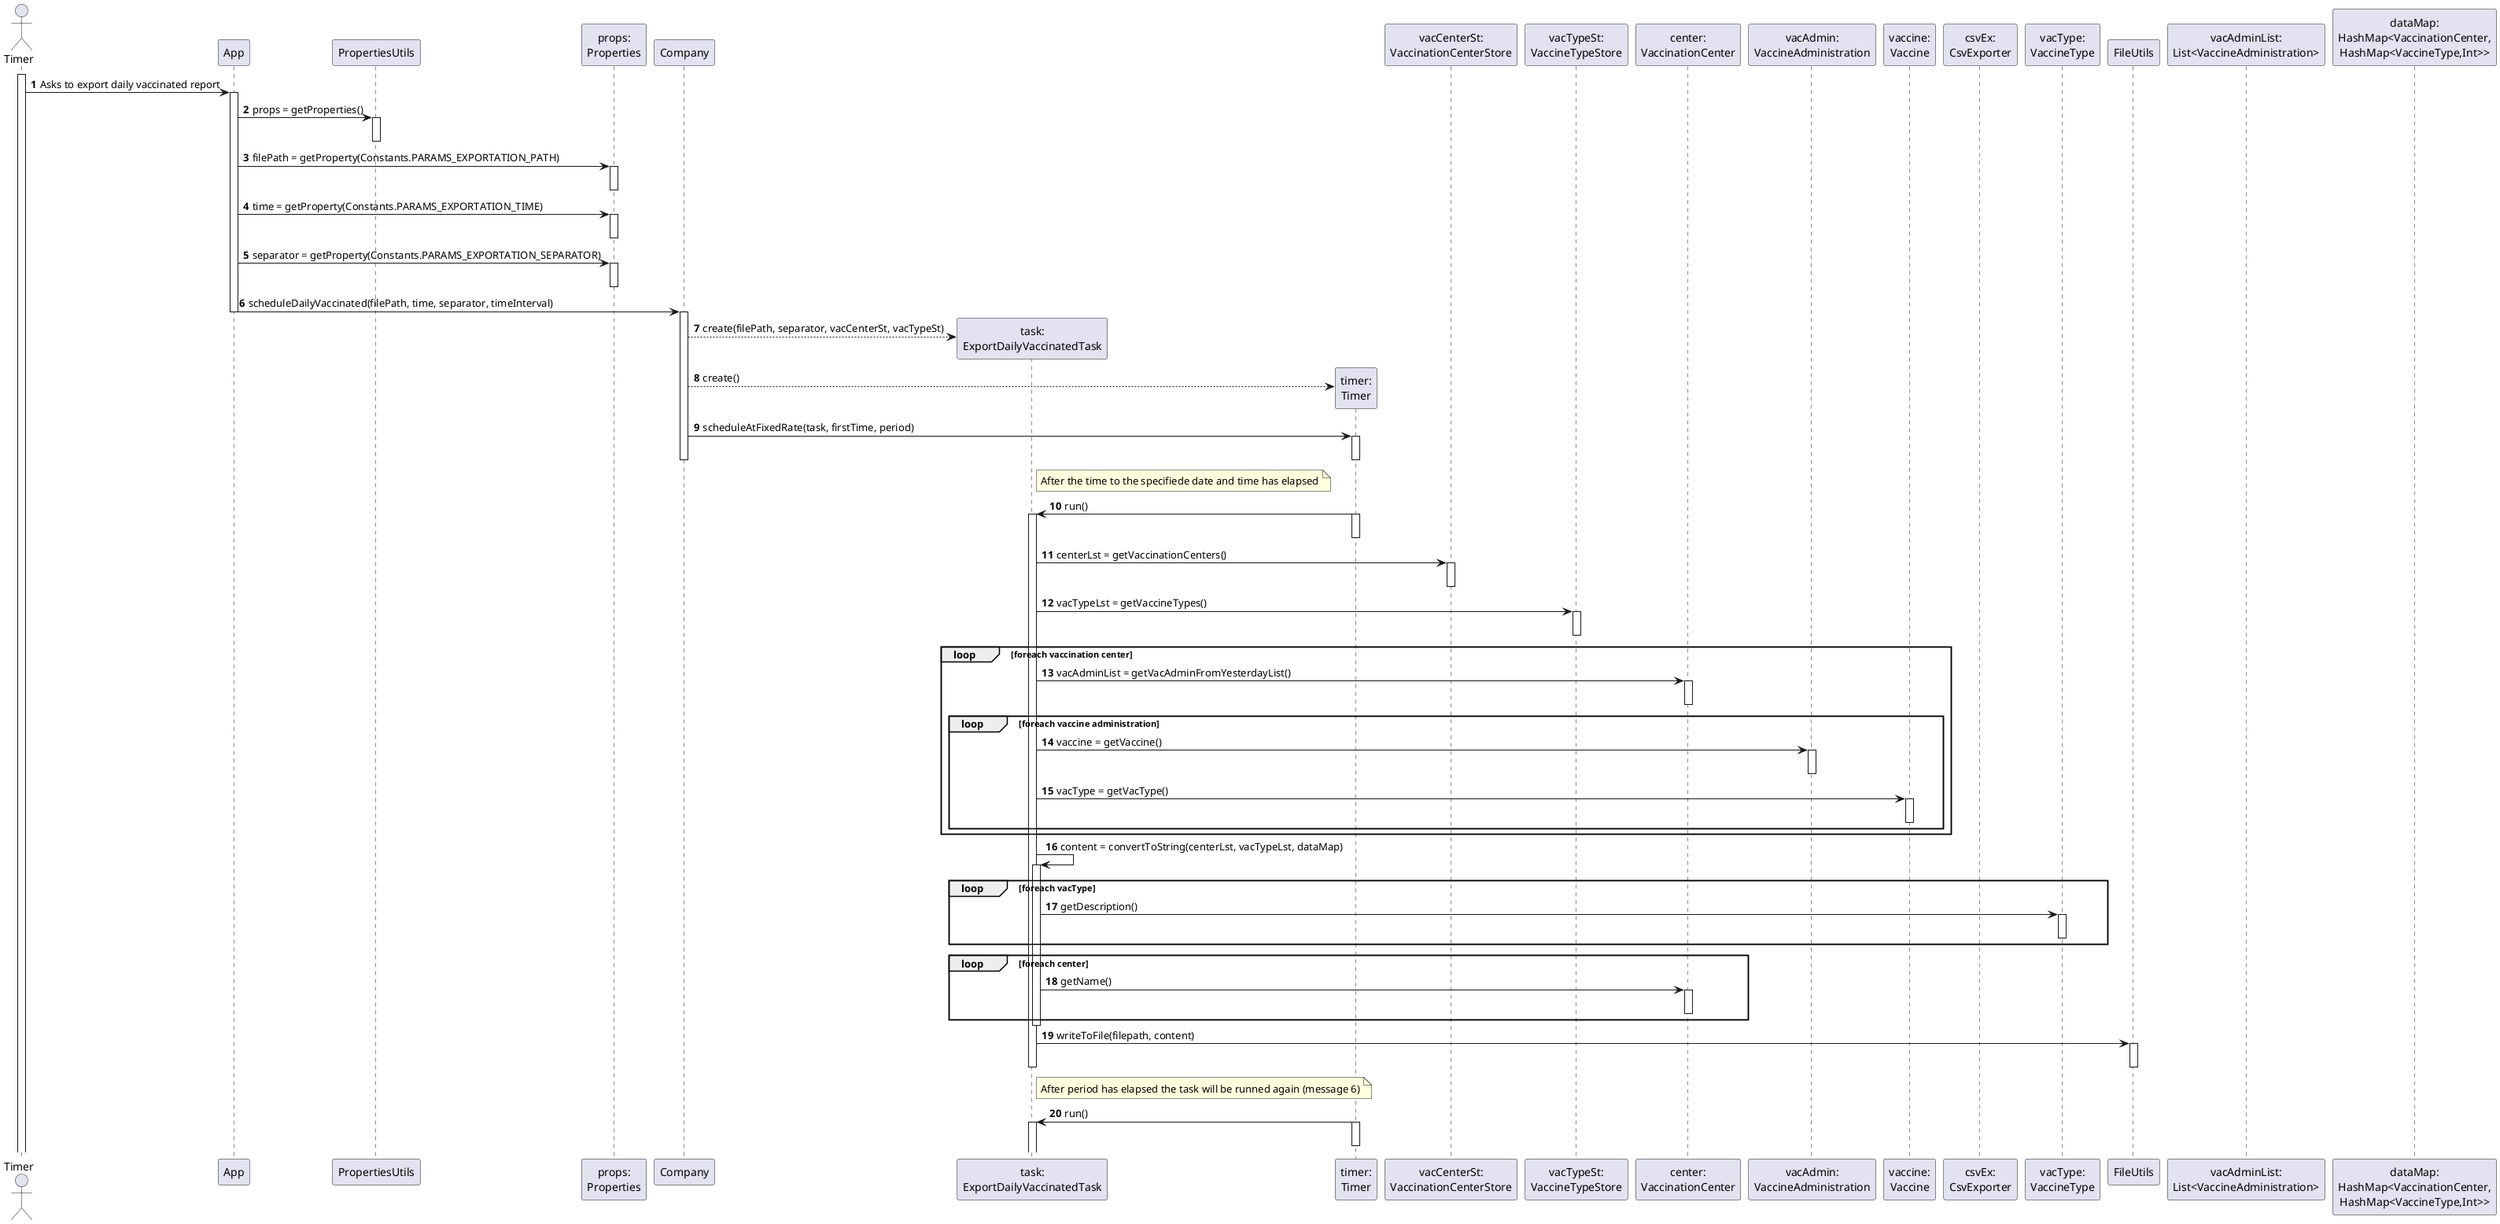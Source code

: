 @startuml
autonumber
'hide footbox

actor "Timer" as ACT


participant "App" as APP
participant "PropertiesUtils" as PROPSU
participant "props:\nProperties" as PROPS
participant "Company" as COMP
participant "task:\nExportDailyVaccinatedTask" as TASK
participant "timer:\nTimer" as TIMER
participant "vacCenterSt:\nVaccinationCenterStore" as VCST
participant "vacTypeSt:\nVaccineTypeStore" as VTST
participant "center:\nVaccinationCenter" as CENTER
participant "vacAdmin:\nVaccineAdministration" as VACADMIN
participant "vaccine:\nVaccine" as VAC
participant "csvEx:\nCsvExporter" as CSVEX
participant "vacType:\nVaccineType" as VACTYPE
participant "FileUtils" as FILEUTILS
participant "vacAdminList:\nList<VaccineAdministration>" as VALST
participant "dataMap:\nHashMap<VaccinationCenter,\nHashMap<VaccineType,Int>>" as MAP

    activate ACT
    ACT -> APP : Asks to export daily vaccinated report
    activate APP
    APP -> PROPSU : props = getProperties()
    activate PROPSU
    deactivate PROPSU
    APP -> PROPS : filePath = getProperty(Constants.PARAMS_EXPORTATION_PATH)
    activate PROPS
    deactivate PROPS
    APP -> PROPS : time = getProperty(Constants.PARAMS_EXPORTATION_TIME)
    activate PROPS
    deactivate PROPS
    APP -> PROPS : separator = getProperty(Constants.PARAMS_EXPORTATION_SEPARATOR)
    activate PROPS
    deactivate PROPS
    APP-> COMP : scheduleDailyVaccinated(filePath, time, separator, timeInterval)
    deactivate APP
        
        activate COMP
        COMP --> TASK ** : create(filePath, separator, vacCenterSt, vacTypeSt)
        COMP --> TIMER ** : create()

        COMP -> TIMER : scheduleAtFixedRate(task, firstTime, period)
        activate TIMER
        deactivate TIMER

        note right TASK 
            After the time to the specifiede date and time has elapsed
        end note 
        
    deactivate COMP

        TIMER -> TASK : run()
        activate TIMER
        deactivate TIMER
        activate TASK
            TASK -> VCST : centerLst = getVaccinationCenters()
            activate VCST
            deactivate VCST

            TASK -> VTST : vacTypeLst = getVaccineTypes()
            activate VTST
            deactivate VTST

            loop foreach vaccination center
                TASK -> CENTER : vacAdminList = getVacAdminFromYesterdayList()
                activate CENTER
                deactivate CENTER

                loop foreach vaccine administration
                    TASK -> VACADMIN : vaccine = getVaccine()
                    activate VACADMIN
                    deactivate VACADMIN

                    TASK -> VAC : vacType = getVacType()
                    activate VAC
                    deactivate VAC
                end
            end

            TASK -> TASK : content = convertToString(centerLst, vacTypeLst, dataMap)
            activate TASK
                loop foreach vacType
                    TASK -> VACTYPE : getDescription()
                    activate VACTYPE
                    deactivate VACTYPE
                end
                loop foreach center
                    TASK -> CENTER : getName()
                    activate CENTER
                    deactivate CENTER
                end
            deactivate TASK
            TASK -> FILEUTILS : writeToFile(filepath, content)
            activate FILEUTILS
            deactivate FILEUTILS

        deactivate TASK

        note right TASK 
            After period has elapsed the task will be runned again (message 6)
        end note 
        TIMER -> TASK : run()
        activate TIMER
        deactivate TIMER
        activate TASK

@enduml 